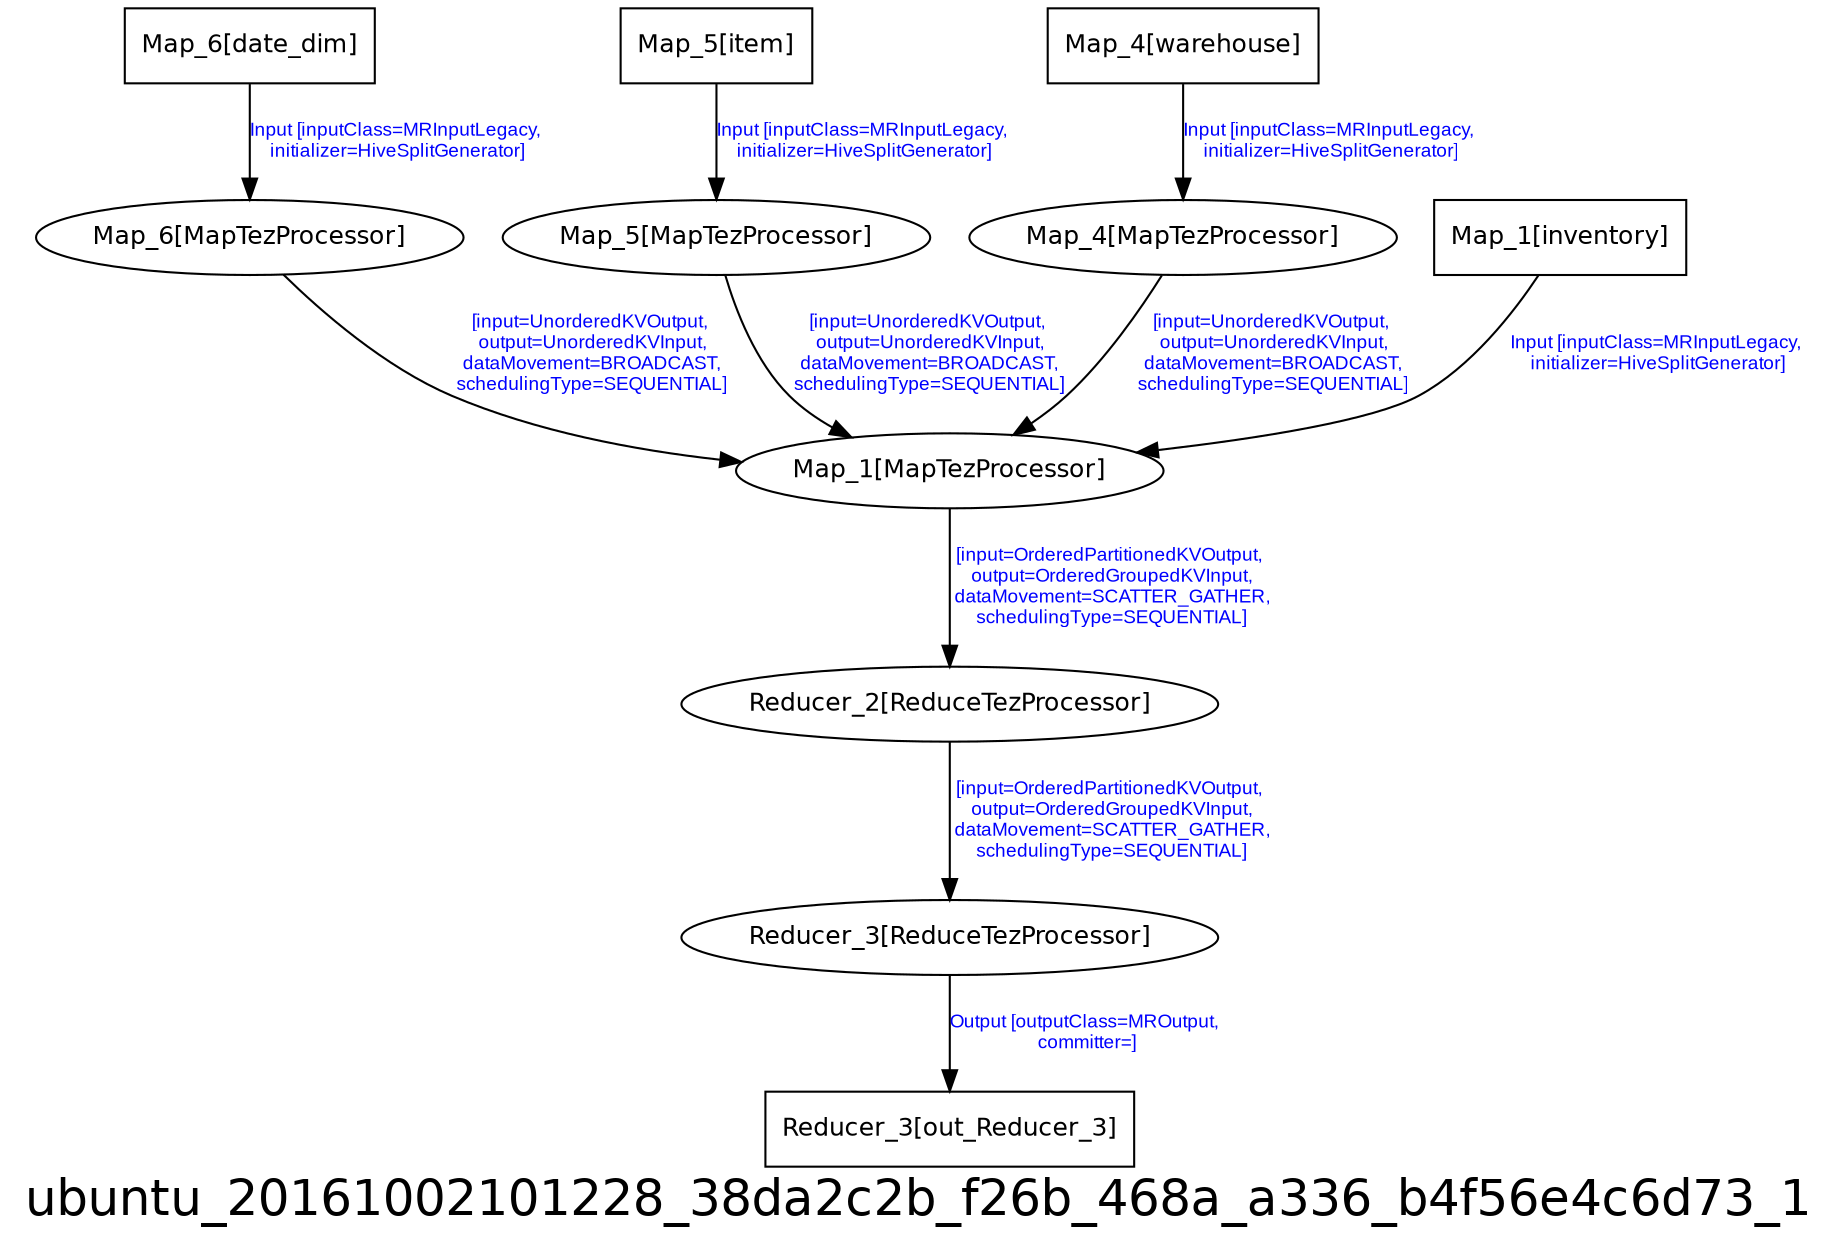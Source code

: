 digraph ubuntu_20161002101228_38da2c2b_f26b_468a_a336_b4f56e4c6d73_1 {
graph [ label="ubuntu_20161002101228_38da2c2b_f26b_468a_a336_b4f56e4c6d73_1", fontsize=24, fontname=Helvetica];
node [fontsize=12, fontname=Helvetica];
edge [fontsize=9, fontcolor=blue, fontname=Arial];
"ubuntu_20161002101228_38da2c2b_f26b_468a_a336_b4f56e4c6d73_1.Map_6_date_dim" [ label = "Map_6[date_dim]", shape = "box" ];
"ubuntu_20161002101228_38da2c2b_f26b_468a_a336_b4f56e4c6d73_1.Map_6_date_dim" -> "ubuntu_20161002101228_38da2c2b_f26b_468a_a336_b4f56e4c6d73_1.Map_6" [ label = "Input [inputClass=MRInputLegacy,\n initializer=HiveSplitGenerator]" ];
"ubuntu_20161002101228_38da2c2b_f26b_468a_a336_b4f56e4c6d73_1.Reducer_3" [ label = "Reducer_3[ReduceTezProcessor]" ];
"ubuntu_20161002101228_38da2c2b_f26b_468a_a336_b4f56e4c6d73_1.Reducer_3" -> "ubuntu_20161002101228_38da2c2b_f26b_468a_a336_b4f56e4c6d73_1.Reducer_3_out_Reducer_3" [ label = "Output [outputClass=MROutput,\n committer=]" ];
"ubuntu_20161002101228_38da2c2b_f26b_468a_a336_b4f56e4c6d73_1.Reducer_3_out_Reducer_3" [ label = "Reducer_3[out_Reducer_3]", shape = "box" ];
"ubuntu_20161002101228_38da2c2b_f26b_468a_a336_b4f56e4c6d73_1.Map_6" [ label = "Map_6[MapTezProcessor]" ];
"ubuntu_20161002101228_38da2c2b_f26b_468a_a336_b4f56e4c6d73_1.Map_6" -> "ubuntu_20161002101228_38da2c2b_f26b_468a_a336_b4f56e4c6d73_1.Map_1" [ label = "[input=UnorderedKVOutput,\n output=UnorderedKVInput,\n dataMovement=BROADCAST,\n schedulingType=SEQUENTIAL]" ];
"ubuntu_20161002101228_38da2c2b_f26b_468a_a336_b4f56e4c6d73_1.Map_1" [ label = "Map_1[MapTezProcessor]" ];
"ubuntu_20161002101228_38da2c2b_f26b_468a_a336_b4f56e4c6d73_1.Map_1" -> "ubuntu_20161002101228_38da2c2b_f26b_468a_a336_b4f56e4c6d73_1.Reducer_2" [ label = "[input=OrderedPartitionedKVOutput,\n output=OrderedGroupedKVInput,\n dataMovement=SCATTER_GATHER,\n schedulingType=SEQUENTIAL]" ];
"ubuntu_20161002101228_38da2c2b_f26b_468a_a336_b4f56e4c6d73_1.Map_5" [ label = "Map_5[MapTezProcessor]" ];
"ubuntu_20161002101228_38da2c2b_f26b_468a_a336_b4f56e4c6d73_1.Map_5" -> "ubuntu_20161002101228_38da2c2b_f26b_468a_a336_b4f56e4c6d73_1.Map_1" [ label = "[input=UnorderedKVOutput,\n output=UnorderedKVInput,\n dataMovement=BROADCAST,\n schedulingType=SEQUENTIAL]" ];
"ubuntu_20161002101228_38da2c2b_f26b_468a_a336_b4f56e4c6d73_1.Map_4" [ label = "Map_4[MapTezProcessor]" ];
"ubuntu_20161002101228_38da2c2b_f26b_468a_a336_b4f56e4c6d73_1.Map_4" -> "ubuntu_20161002101228_38da2c2b_f26b_468a_a336_b4f56e4c6d73_1.Map_1" [ label = "[input=UnorderedKVOutput,\n output=UnorderedKVInput,\n dataMovement=BROADCAST,\n schedulingType=SEQUENTIAL]" ];
"ubuntu_20161002101228_38da2c2b_f26b_468a_a336_b4f56e4c6d73_1.Map_5_item" [ label = "Map_5[item]", shape = "box" ];
"ubuntu_20161002101228_38da2c2b_f26b_468a_a336_b4f56e4c6d73_1.Map_5_item" -> "ubuntu_20161002101228_38da2c2b_f26b_468a_a336_b4f56e4c6d73_1.Map_5" [ label = "Input [inputClass=MRInputLegacy,\n initializer=HiveSplitGenerator]" ];
"ubuntu_20161002101228_38da2c2b_f26b_468a_a336_b4f56e4c6d73_1.Reducer_2" [ label = "Reducer_2[ReduceTezProcessor]" ];
"ubuntu_20161002101228_38da2c2b_f26b_468a_a336_b4f56e4c6d73_1.Reducer_2" -> "ubuntu_20161002101228_38da2c2b_f26b_468a_a336_b4f56e4c6d73_1.Reducer_3" [ label = "[input=OrderedPartitionedKVOutput,\n output=OrderedGroupedKVInput,\n dataMovement=SCATTER_GATHER,\n schedulingType=SEQUENTIAL]" ];
"ubuntu_20161002101228_38da2c2b_f26b_468a_a336_b4f56e4c6d73_1.Map_1_inventory" [ label = "Map_1[inventory]", shape = "box" ];
"ubuntu_20161002101228_38da2c2b_f26b_468a_a336_b4f56e4c6d73_1.Map_1_inventory" -> "ubuntu_20161002101228_38da2c2b_f26b_468a_a336_b4f56e4c6d73_1.Map_1" [ label = "Input [inputClass=MRInputLegacy,\n initializer=HiveSplitGenerator]" ];
"ubuntu_20161002101228_38da2c2b_f26b_468a_a336_b4f56e4c6d73_1.Map_4_warehouse" [ label = "Map_4[warehouse]", shape = "box" ];
"ubuntu_20161002101228_38da2c2b_f26b_468a_a336_b4f56e4c6d73_1.Map_4_warehouse" -> "ubuntu_20161002101228_38da2c2b_f26b_468a_a336_b4f56e4c6d73_1.Map_4" [ label = "Input [inputClass=MRInputLegacy,\n initializer=HiveSplitGenerator]" ];
}
